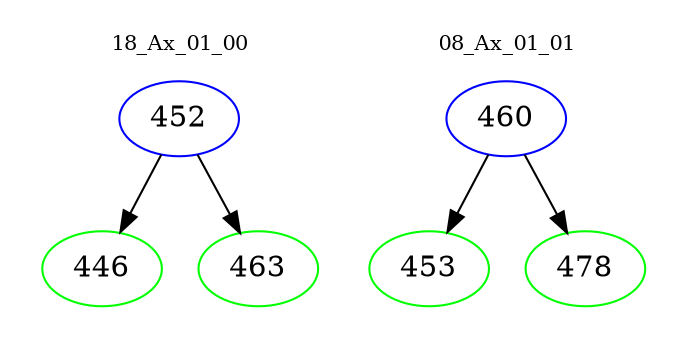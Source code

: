 digraph{
subgraph cluster_0 {
color = white
label = "18_Ax_01_00";
fontsize=10;
T0_452 [label="452", color="blue"]
T0_452 -> T0_446 [color="black"]
T0_446 [label="446", color="green"]
T0_452 -> T0_463 [color="black"]
T0_463 [label="463", color="green"]
}
subgraph cluster_1 {
color = white
label = "08_Ax_01_01";
fontsize=10;
T1_460 [label="460", color="blue"]
T1_460 -> T1_453 [color="black"]
T1_453 [label="453", color="green"]
T1_460 -> T1_478 [color="black"]
T1_478 [label="478", color="green"]
}
}
